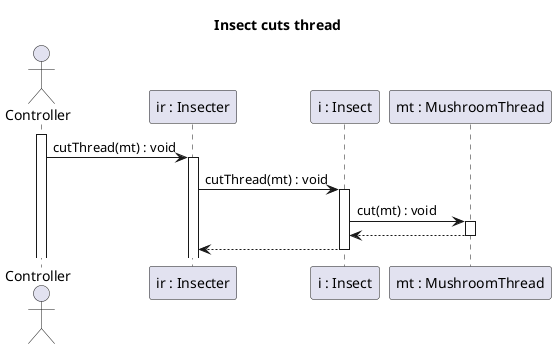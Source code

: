 @startuml insectCutThread

title Insect cuts thread

actor Controller
participant "ir : Insecter" as IR
participant  "i : Insect" as I
participant "mt : MushroomThread" as M

activate Controller
Controller -> IR: cutThread(mt) : void

activate IR
IR -> I: cutThread(mt) : void
activate I
I -> M: cut(mt) : void
activate M
M--> I

deactivate M
I-->IR
deactivate I

@enduml